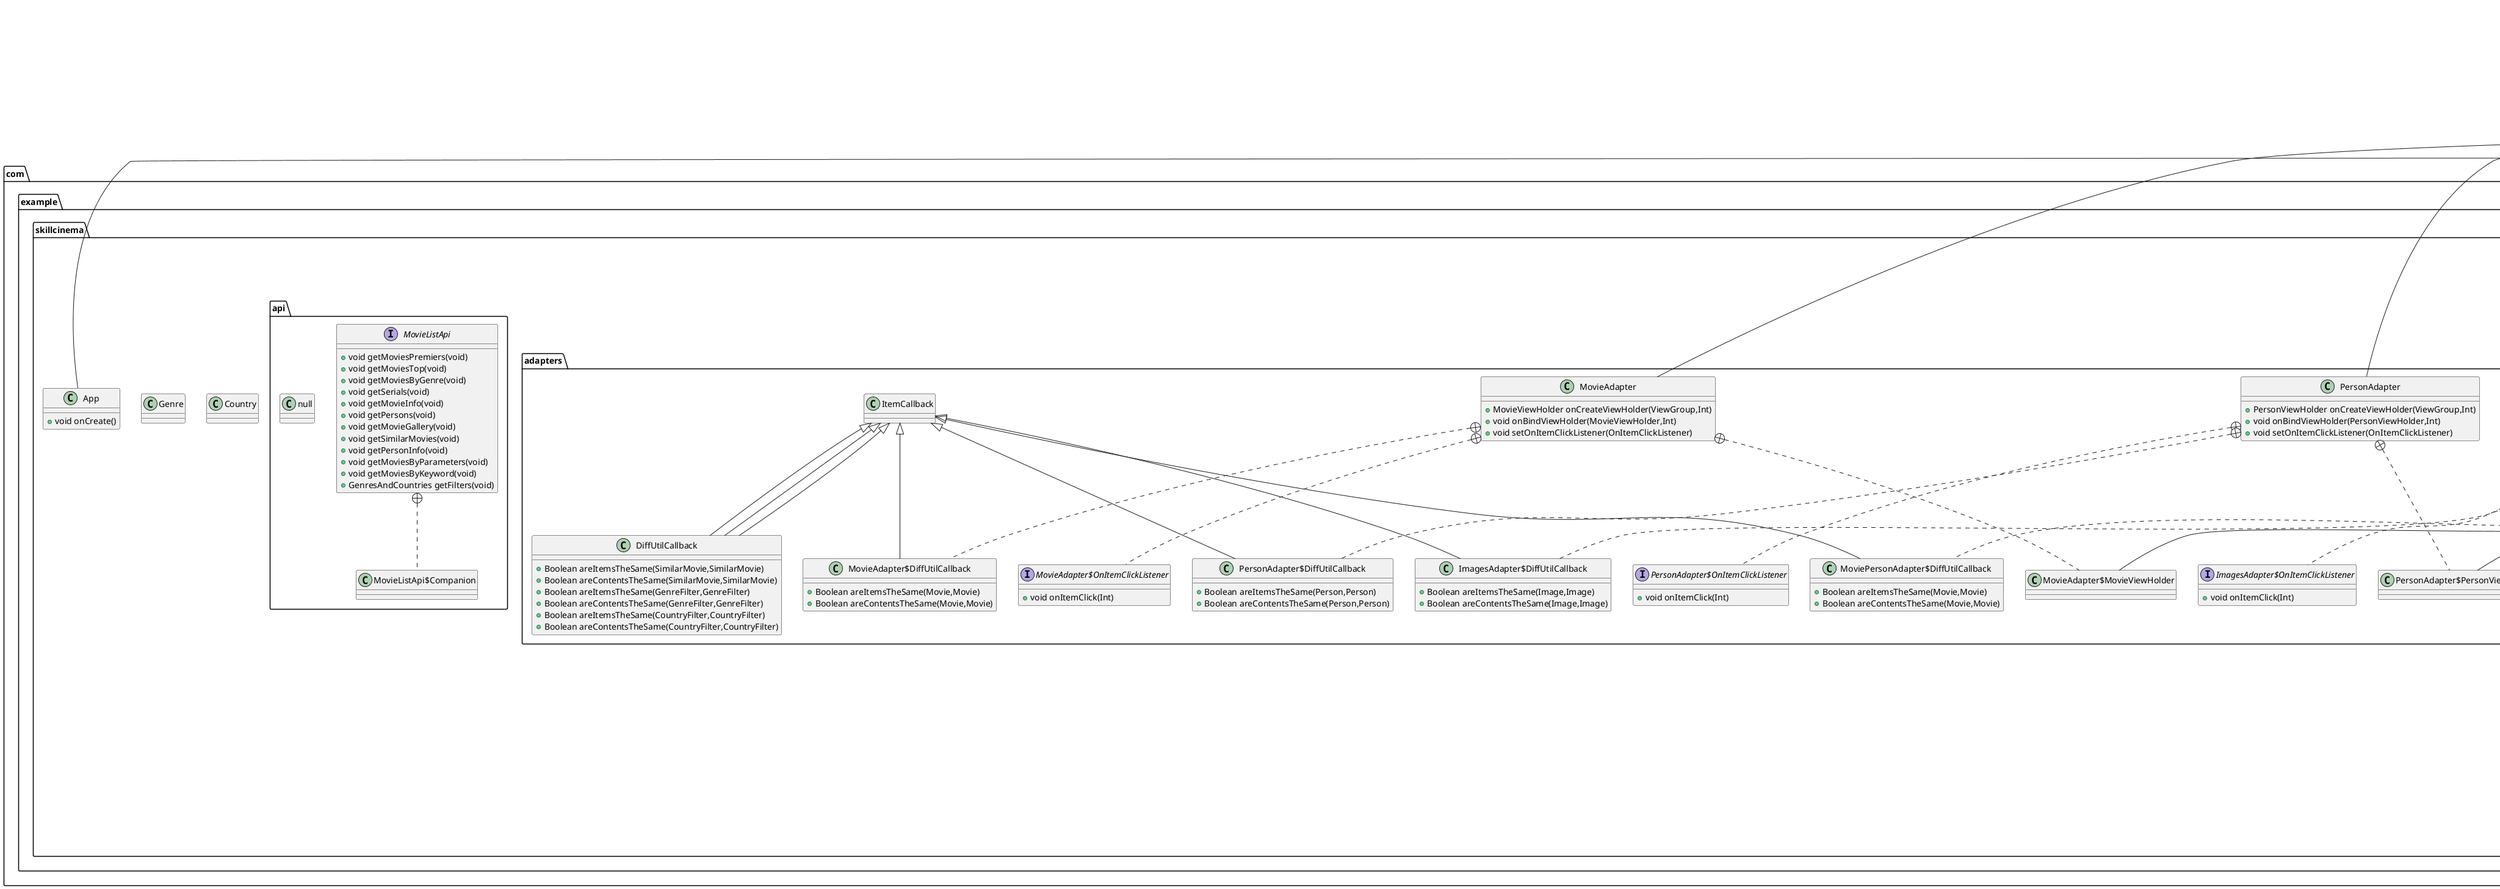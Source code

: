 @startuml
class com.example.skillcinema.data.GenresAndCountries {
}
class com.example.skillcinema.data.CountryFilter {
}
class com.example.skillcinema.data.GenreFilter {
}
class com.example.skillcinema.presentation.searchScreens.ui.main.SearchViewModelFactory {
}
interface com.example.skillcinema.data.entity.CollectionDao {
+ void insertCollection(CollectionDB)
+ List<CollectionDB> getAllCollections()
+ CollectionDB getCollectionById(Long)
}
class com.example.skillcinema.domain.GetMovieListUseCase {
+ List<Movie> getPremiers(Int,String)
+ List<Movie> getPopular(String)
+ List<Movie> getMoviesByGenre(Array<Int>,Array<Int>)
+ List<Movie> getSerials(String)
+ Movie getMovieInfo(Int)
+ List<Person> getPersons(Int)
+ List<Image> getMovieImages(Int,String)
+ List<SimilarMovie> getSimilarMovies(Int)
+ PersonInfo getPersonInfo(Int)
+ List<Movie> getMoviesByParameters(void,Array<Int>,void,Array<Int>,void,String,void,String,void,Int,void,Int,void,Int,void,Int,void)
+ List<Movie> getMoviesByKeyword(String)
+ List<CountryFilter> getCountries()
+ List<GenreFilter> getGenres()
}
class com.example.skillcinema.presentation.homeScreens.ui.ImagesListPage {
+ void onCreate(Bundle?)
+ View? onCreateView(LayoutInflater,ViewGroup?,Bundle?)
+ void onViewCreated(View,Bundle?)
+ void onDestroy()
}
class com.example.skillcinema.data.entity.MovieDB {
}
class com.example.skillcinema.presentation.homeScreens.ui.FilmsView {
+ RecyclerView getRecycler()
+ AppCompatButton getButton()
+ AppCompatButton getShowAllButton()
}

class com.example.skillcinema.Country {
}
class com.example.skillcinema.Genre {
}
class com.example.skillcinema.presentation.homeScreens.ui.HomeViewModelFactory {
}
class com.example.skillcinema.adapters.SimilarMovieAdapter {
}
interface com.example.skillcinema.adapters.OnItemClickListener {
+ void onItemClick(Int)
}
class com.example.skillcinema.adapters.SimilarMovieViewHolder {
}
class com.example.skillcinema.adapters.DiffUtilCallback {
+ Boolean areItemsTheSame(SimilarMovie,SimilarMovie)
+ Boolean areContentsTheSame(SimilarMovie,SimilarMovie)
}
class com.example.skillcinema.App {
+ void onCreate()
}
class com.example.skillcinema.adapters.GenresAdapter {
}
interface com.example.skillcinema.adapters.OnItemClickListener {
+ void onItemClick(String)
}
class com.example.skillcinema.adapters.FiltersViewHolder {
}
class com.example.skillcinema.adapters.DiffUtilCallback {
+ Boolean areItemsTheSame(GenreFilter,GenreFilter)
+ Boolean areContentsTheSame(GenreFilter,GenreFilter)
}
class com.example.skillcinema.presentation.searchScreens.ui.main.SearchYearPicker$Companion {
+ void newInstance()
}
class com.example.skillcinema.presentation.searchScreens.ui.main.SearchYearPicker {
+ void onCreate(Bundle?)
+ View? onCreateView(LayoutInflater,ViewGroup?,Bundle?)
+ void onViewCreated(View,Bundle?)
+ void onDestroy()
- List<Int> generateYears()
}
class com.example.skillcinema.api.MovieListApi$Companion {
}
interface com.example.skillcinema.api.MovieListApi {
+ void getMoviesPremiers(void)
+ void getMoviesTop(void)
+ void getMoviesByGenre(void)
+ void getSerials(void)
+ void getMovieInfo(void)
+ void getPersons(void)
+ void getMovieGallery(void)
+ void getSimilarMovies(void)
+ void getPersonInfo(void)
+ void getMoviesByParameters(void)
+ void getMoviesByKeyword(void)
+ GenresAndCountries getFilters(void)
}
class com.example.skillcinema.api.null {
}
interface com.example.skillcinema.data.entity.MovieDao {
+ void insertMovie(MovieDB)
+ List<MovieDB> getAllMovies()
}
interface com.example.skillcinema.adapters.ImagesAdapter$OnItemClickListener {
+ void onItemClick(Int)
}
class com.example.skillcinema.adapters.ImagesAdapter$ImagesViewHolder {
}
class com.example.skillcinema.adapters.ImagesAdapter$DiffUtilCallback {
+ Boolean areItemsTheSame(Image,Image)
+ Boolean areContentsTheSame(Image,Image)
}
class com.example.skillcinema.adapters.ImagesAdapter {
+ ImagesViewHolder onCreateViewHolder(ViewGroup,Int)
+ void onBindViewHolder(ImagesViewHolder,Int)
+ void setOnItemClickListener(OnItemClickListener)
}
class com.example.skillcinema.data.MovieListRepository {
+ List<Movie> getPremiers(Int,String)
+ List<Movie> getPopular(String)
+ List<Movie> getMoviesByGenre(Array<Int>,Array<Int>)
+ List<Movie> getSerials(String)
+ Movie getMovieInfo(Int)
+ List<Person> getPersons(Int)
+ List<Image> getMovieImages(Int,String)
+ List<SimilarMovie> getSimilarMovies(Int)
+ PersonInfo getPersonInfo(Int)
+ List<Movie> getMoviesByParameters(void,Array<Int>,void,Array<Int>,void,String,void,String,void,Int,void,Int,void,Int,void,Int,void)
+ List<Movie> getMoviesByKeyword(String)
+ List<CountryFilter> getCountries()
+ List<GenreFilter> getGenres()
}
class com.example.skillcinema.presentation.searchScreens.ui.main.SearchViewModel {
+ List<Movie> getMoviesByParameters(Array<Int>,Array<Int>,String,String,Int,Int,Int,Int)
+ void getMoviesByKeyword(String)
+ List<CountryFilter> loadCountries()
+ List<GenreFilter> loadGenres()
}
class com.example.skillcinema.presentation.homeScreens.ui.PersonPageFragment {
+ void onCreate(Bundle?)
+ View onCreateView(LayoutInflater,ViewGroup?,Bundle?)
+ void onViewCreated(View,Bundle?)
}
class com.example.skillcinema.presentation.welcomeScreens.WelcomeActivity {
+ void onCreate(Bundle?)
+ void onPause()
- void addToList(String,Int)
- void postToList()
}
class com.example.skillcinema.data.MovieTop {
}
class com.example.skillcinema.data.CountryTop {
}
class com.example.skillcinema.data.GenreTop {
}
class com.example.skillcinema.data.ImagesTop {
}
class com.example.skillcinema.data.ImageTop {
}
class com.example.skillcinema.data.SimilarMoviesTop {
}
class com.example.skillcinema.data.SimilarMovieTop {
}
class com.example.skillcinema.presentation.homeScreens.HomeActivity {
+ void onCreate(Bundle?)
}
class com.example.skillcinema.presentation.searchScreens.ui.main.SettingsSearchFragment$Companion {
+ void newInstance(String,String)
}
class com.example.skillcinema.presentation.searchScreens.ui.main.SettingsSearchFragment {
+ void onCreate(Bundle?)
+ View? onCreateView(LayoutInflater,ViewGroup?,Bundle?)
+ void onViewCreated(View,Bundle?)
}
class com.example.skillcinema.data.MovieList {
}
class com.example.skillcinema.adapters.CountriesAdapter {
}
interface com.example.skillcinema.adapters.OnItemClickListener {
+ void onItemClick(String)
}
class com.example.skillcinema.adapters.FiltersViewHolder {
}
class com.example.skillcinema.adapters.DiffUtilCallback {
+ Boolean areItemsTheSame(CountryFilter,CountryFilter)
+ Boolean areContentsTheSame(CountryFilter,CountryFilter)
}
class com.example.skillcinema.data.entity.CollectionDB {
}
class com.example.skillcinema.presentation.welcomeScreens.ui.main.LoaderFragment$Companion {
+ void newInstance()
}
class com.example.skillcinema.presentation.welcomeScreens.ui.main.LoaderFragment {
+ void onCreate(Bundle?)
+ View? onCreateView(LayoutInflater,ViewGroup?,Bundle?)
+ void onViewCreated(View,Bundle?)
}
class com.example.skillcinema.presentation.homeScreens.ui.HomeViewModel {
- void loadPremiers()
- void loadPopular()
- void loadActionUSA()
- void loadTop250()
- void loadFranceDrams()
- void loadSerials()
+ Movie loadMovieInfo(Int)
+ void loadPersons(Int)
+ List<Image> loadMovieImg(Int,String)
+ void loadSimilarMovies(Int)
+ PersonInfo loadPersonInfo(Int)
}
class com.example.skillcinema.presentation.homeScreens.ui.FragmentMoviePage$Companion {
+ void newInstance()
}
class com.example.skillcinema.presentation.homeScreens.ui.FragmentMoviePage {
+ void onCreate(Bundle?)
+ View onCreateView(LayoutInflater,ViewGroup?,Bundle?)
+ void onViewCreated(View,Bundle?)
+ void onDestroy()
- String formatMinutesToHoursAndMinutes(Int)
- void onClickButton(Button,String,String,Int)
}
class com.example.skillcinema.presentation.homeScreens.ui.HomeFragment$Companion {
+ void newInstance()
}
class com.example.skillcinema.presentation.homeScreens.ui.HomeFragment {
+ View onCreateView(LayoutInflater,ViewGroup?,Bundle?)
+ void onViewCreated(View,Bundle?)
+ void onDestroy()
- void onClickButton(Button,TextView,String)
+ void showButton()
}
class com.example.skillcinema.data.Movie {
}
class com.example.skillcinema.data.Country {
}
class com.example.skillcinema.data.Genre {
}
class com.example.skillcinema.data.Images {
}
class com.example.skillcinema.data.Image {
}
class com.example.skillcinema.data.SimilarMovies {
}
class com.example.skillcinema.data.SimilarMovie {
}
interface com.example.skillcinema.adapters.PersonAdapter$OnItemClickListener {
+ void onItemClick(Int)
}
class com.example.skillcinema.adapters.PersonAdapter$PersonViewHolder {
}
class com.example.skillcinema.adapters.PersonAdapter$DiffUtilCallback {
+ Boolean areItemsTheSame(Person,Person)
+ Boolean areContentsTheSame(Person,Person)
}
class com.example.skillcinema.adapters.PersonAdapter {
+ PersonViewHolder onCreateViewHolder(ViewGroup,Int)
+ void onBindViewHolder(PersonViewHolder,Int)
+ void setOnItemClickListener(OnItemClickListener)
}
class com.example.skillcinema.presentation.welcomeScreens.ui.main.MainViewModel {
}
class com.example.skillcinema.data.Person {
}
interface com.example.skillcinema.adapters.MovieAdapter$OnItemClickListener {
+ void onItemClick(Int)
}
class com.example.skillcinema.adapters.MovieAdapter$MovieViewHolder {
}
class com.example.skillcinema.adapters.MovieAdapter$DiffUtilCallback {
+ Boolean areItemsTheSame(Movie,Movie)
+ Boolean areContentsTheSame(Movie,Movie)
}
class com.example.skillcinema.adapters.MovieAdapter {
+ MovieViewHolder onCreateViewHolder(ViewGroup,Int)
+ void onBindViewHolder(MovieViewHolder,Int)
+ void setOnItemClickListener(OnItemClickListener)
}
class com.example.skillcinema.data.PersonList {
}
class com.example.skillcinema.domain.GetMoviesDaoUseCase {
+ List<MovieDB> getAllMoviesDao()
+ void insertMoviesDao(MovieDB)
+ void getCollectionByIdDao(Long)
+ List<CollectionDB> getAllCollectionDao()
+ void insertCollectionDao(CollectionDB)
}
class com.example.skillcinema.presentation.searchScreens.SearchActivity {
+ void onCreate(Bundle?)
}
interface com.example.skillcinema.adapters.MoviePersonAdapter$OnItemClickListener {
+ void onItemClick(Int)
}
class com.example.skillcinema.adapters.MoviePersonAdapter$MovieViewHolder {
}
class com.example.skillcinema.adapters.MoviePersonAdapter$DiffUtilCallback {
+ Boolean areItemsTheSame(Movie,Movie)
+ Boolean areContentsTheSame(Movie,Movie)
}
class com.example.skillcinema.adapters.MoviePersonAdapter {
+ MovieViewHolder onCreateViewHolder(ViewGroup,Int)
+ void onBindViewHolder(MovieViewHolder,Int)
+ void setOnItemClickListener(OnItemClickListener)
}
class com.example.skillcinema.presentation.profileScreens.ui.main.ProfileFragment$Companion {
+ void newInstance()
}
class com.example.skillcinema.presentation.profileScreens.ui.main.ProfileFragment {
+ void onCreate(Bundle?)
+ View onCreateView(LayoutInflater,ViewGroup?,Bundle?)
+ void onViewCreated(View,Bundle?)
+ void onDestroy()
}
class com.example.skillcinema.data.PersonInfo {
}
class com.example.skillcinema.data.Film {
}
class com.example.skillcinema.data.Spouse {
}
class com.example.skillcinema.presentation.homeScreens.ui.ListPageFragment$Companion {
+ void newInstance()
}
class com.example.skillcinema.presentation.homeScreens.ui.ListPageFragment {
+ void onCreate(Bundle?)
+ View onCreateView(LayoutInflater,ViewGroup?,Bundle?)
+ void onViewCreated(View,Bundle?)
+ void onDestroy()
}
class com.example.skillcinema.presentation.searchScreens.ui.main.SearchFragment$Companion {
+ void newInstance()
}
class com.example.skillcinema.presentation.searchScreens.ui.main.SearchFragment {
+ void onCreate(Bundle?)
+ View onCreateView(LayoutInflater,ViewGroup?,Bundle?)
+ void onViewCreated(View,Bundle?)
+ void onDestroy()
}
class com.example.skillcinema.presentation.welcomeScreens.ui.main.WelcomeFragment {
+ void onCreate(Bundle?)
+ View onCreateView(LayoutInflater,ViewGroup?,Bundle?)
+ void onViewCreated(View,Bundle?)
+ void onDestroy()
}
class com.example.skillcinema.presentation.profileScreens.ProfileActivity {
+ void onCreate(Bundle?)
}
class com.example.skillcinema.presentation.searchScreens.ui.main.SelectGenreFragment$Companion {
+ void newInstance()
}
class com.example.skillcinema.presentation.searchScreens.ui.main.SelectGenreFragment {
+ void onCreate(Bundle?)
+ View? onCreateView(LayoutInflater,ViewGroup?,Bundle?)
+ void onViewCreated(View,Bundle?)
}
class com.example.skillcinema.presentation.searchScreens.ui.main.SelectCountryFragment$Companion {
+ void newInstance()
}
class com.example.skillcinema.presentation.searchScreens.ui.main.SelectCountryFragment {
+ void onCreate(Bundle?)
+ View? onCreateView(LayoutInflater,ViewGroup?,Bundle?)
+ void onViewCreated(View,Bundle?)
}
class com.example.skillcinema.presentation.homeScreens.ui.PersonMoviesListPageFragment$Companion {
+ void newInstance()
}
class com.example.skillcinema.presentation.homeScreens.ui.PersonMoviesListPageFragment {
+ View onCreateView(LayoutInflater,ViewGroup?,Bundle?)
+ void onViewCreated(View,Bundle?)
+ void onDestroy()
}
class com.example.skillcinema.presentation.profileScreens.ui.main.ProfileViewModel {
+ void insertMovieToDb(MovieDB)
}
class com.example.skillcinema.adapters.YearPickerAdapter {
}
class com.example.skillcinema.adapters.ViewHolder {
+ void bind(Int)
}
abstract class com.example.skillcinema.data.entity.AppDatabase {
+ MovieDao movieDao()
+ CollectionDao collectionDao()
}
class com.example.skillcinema.presentation.welcomeScreens.adapters.ViewPagerAdapter {
}
class com.example.skillcinema.presentation.welcomeScreens.adapters.Pager2ViewHolder {
}


androidx.fragment.app.Fragment <|-- com.example.skillcinema.presentation.homeScreens.ui.ImagesListPage
android.widget.LinearLayout <|-- com.example.skillcinema.presentation.homeScreens.ui.FilmsView
androidx.recyclerview.widget.ListAdapter <|-- com.example.skillcinema.adapters.SimilarMovieAdapter
com.example.skillcinema.adapters.ViewHolder <|-- com.example.skillcinema.adapters.SimilarMovieViewHolder
com.example.skillcinema.adapters.ItemCallback <|-- com.example.skillcinema.adapters.DiffUtilCallback
android.app.Application <|-- com.example.skillcinema.App
com.example.skillcinema.adapters.ViewHolder <|-- com.example.skillcinema.adapters.FiltersViewHolder
com.example.skillcinema.adapters.ItemCallback <|-- com.example.skillcinema.adapters.DiffUtilCallback
com.example.skillcinema.presentation.searchScreens.ui.main.SearchYearPicker +.. com.example.skillcinema.presentation.searchScreens.ui.main.SearchYearPicker$Companion
androidx.fragment.app.Fragment <|-- com.example.skillcinema.presentation.searchScreens.ui.main.SearchYearPicker
com.example.skillcinema.api.MovieListApi +.. com.example.skillcinema.api.MovieListApi$Companion
com.example.skillcinema.adapters.ImagesAdapter +.. com.example.skillcinema.adapters.ImagesAdapter$OnItemClickListener
com.example.skillcinema.adapters.ImagesAdapter +.. com.example.skillcinema.adapters.ImagesAdapter$ImagesViewHolder
com.example.skillcinema.adapters.ViewHolder <|-- com.example.skillcinema.adapters.ImagesAdapter$ImagesViewHolder
com.example.skillcinema.adapters.ImagesAdapter +.. com.example.skillcinema.adapters.ImagesAdapter$DiffUtilCallback
com.example.skillcinema.adapters.ItemCallback <|-- com.example.skillcinema.adapters.ImagesAdapter$DiffUtilCallback
androidx.recyclerview.widget.ListAdapter <|-- com.example.skillcinema.adapters.ImagesAdapter
androidx.lifecycle.ViewModel <|-- com.example.skillcinema.presentation.searchScreens.ui.main.SearchViewModel
androidx.fragment.app.Fragment <|-- com.example.skillcinema.presentation.homeScreens.ui.PersonPageFragment
androidx.appcompat.app.AppCompatActivity <|-- com.example.skillcinema.presentation.welcomeScreens.WelcomeActivity
androidx.appcompat.app.AppCompatActivity <|-- com.example.skillcinema.presentation.homeScreens.HomeActivity
com.example.skillcinema.presentation.searchScreens.ui.main.SettingsSearchFragment +.. com.example.skillcinema.presentation.searchScreens.ui.main.SettingsSearchFragment$Companion
androidx.fragment.app.Fragment <|-- com.example.skillcinema.presentation.searchScreens.ui.main.SettingsSearchFragment
com.example.skillcinema.adapters.ViewHolder <|-- com.example.skillcinema.adapters.FiltersViewHolder
com.example.skillcinema.adapters.ItemCallback <|-- com.example.skillcinema.adapters.DiffUtilCallback
com.example.skillcinema.presentation.welcomeScreens.ui.main.LoaderFragment +.. com.example.skillcinema.presentation.welcomeScreens.ui.main.LoaderFragment$Companion
androidx.fragment.app.Fragment <|-- com.example.skillcinema.presentation.welcomeScreens.ui.main.LoaderFragment
androidx.lifecycle.ViewModel <|-- com.example.skillcinema.presentation.homeScreens.ui.HomeViewModel
com.example.skillcinema.presentation.homeScreens.ui.FragmentMoviePage +.. com.example.skillcinema.presentation.homeScreens.ui.FragmentMoviePage$Companion
androidx.fragment.app.Fragment <|-- com.example.skillcinema.presentation.homeScreens.ui.FragmentMoviePage
com.example.skillcinema.presentation.homeScreens.ui.HomeFragment +.. com.example.skillcinema.presentation.homeScreens.ui.HomeFragment$Companion
androidx.fragment.app.Fragment <|-- com.example.skillcinema.presentation.homeScreens.ui.HomeFragment
com.example.skillcinema.adapters.PersonAdapter +.. com.example.skillcinema.adapters.PersonAdapter$OnItemClickListener
com.example.skillcinema.adapters.PersonAdapter +.. com.example.skillcinema.adapters.PersonAdapter$PersonViewHolder
com.example.skillcinema.adapters.ViewHolder <|-- com.example.skillcinema.adapters.PersonAdapter$PersonViewHolder
com.example.skillcinema.adapters.PersonAdapter +.. com.example.skillcinema.adapters.PersonAdapter$DiffUtilCallback
com.example.skillcinema.adapters.ItemCallback <|-- com.example.skillcinema.adapters.PersonAdapter$DiffUtilCallback
androidx.recyclerview.widget.ListAdapter <|-- com.example.skillcinema.adapters.PersonAdapter
androidx.lifecycle.ViewModel <|-- com.example.skillcinema.presentation.welcomeScreens.ui.main.MainViewModel
com.example.skillcinema.adapters.MovieAdapter +.. com.example.skillcinema.adapters.MovieAdapter$OnItemClickListener
com.example.skillcinema.adapters.MovieAdapter +.. com.example.skillcinema.adapters.MovieAdapter$MovieViewHolder
com.example.skillcinema.adapters.ViewHolder <|-- com.example.skillcinema.adapters.MovieAdapter$MovieViewHolder
com.example.skillcinema.adapters.MovieAdapter +.. com.example.skillcinema.adapters.MovieAdapter$DiffUtilCallback
com.example.skillcinema.adapters.ItemCallback <|-- com.example.skillcinema.adapters.MovieAdapter$DiffUtilCallback
androidx.recyclerview.widget.ListAdapter <|-- com.example.skillcinema.adapters.MovieAdapter
androidx.appcompat.app.AppCompatActivity <|-- com.example.skillcinema.presentation.searchScreens.SearchActivity
com.example.skillcinema.adapters.MoviePersonAdapter +.. com.example.skillcinema.adapters.MoviePersonAdapter$OnItemClickListener
com.example.skillcinema.adapters.MoviePersonAdapter +.. com.example.skillcinema.adapters.MoviePersonAdapter$MovieViewHolder
com.example.skillcinema.adapters.ViewHolder <|-- com.example.skillcinema.adapters.MoviePersonAdapter$MovieViewHolder
com.example.skillcinema.adapters.MoviePersonAdapter +.. com.example.skillcinema.adapters.MoviePersonAdapter$DiffUtilCallback
com.example.skillcinema.adapters.ItemCallback <|-- com.example.skillcinema.adapters.MoviePersonAdapter$DiffUtilCallback
androidx.recyclerview.widget.ListAdapter <|-- com.example.skillcinema.adapters.MoviePersonAdapter
com.example.skillcinema.presentation.profileScreens.ui.main.ProfileFragment +.. com.example.skillcinema.presentation.profileScreens.ui.main.ProfileFragment$Companion
androidx.fragment.app.Fragment <|-- com.example.skillcinema.presentation.profileScreens.ui.main.ProfileFragment
com.example.skillcinema.presentation.homeScreens.ui.ListPageFragment +.. com.example.skillcinema.presentation.homeScreens.ui.ListPageFragment$Companion
androidx.fragment.app.Fragment <|-- com.example.skillcinema.presentation.homeScreens.ui.ListPageFragment
com.example.skillcinema.presentation.searchScreens.ui.main.SearchFragment +.. com.example.skillcinema.presentation.searchScreens.ui.main.SearchFragment$Companion
androidx.fragment.app.Fragment <|-- com.example.skillcinema.presentation.searchScreens.ui.main.SearchFragment
androidx.fragment.app.Fragment <|-- com.example.skillcinema.presentation.welcomeScreens.ui.main.WelcomeFragment
androidx.appcompat.app.AppCompatActivity <|-- com.example.skillcinema.presentation.profileScreens.ProfileActivity
com.example.skillcinema.presentation.searchScreens.ui.main.SelectGenreFragment +.. com.example.skillcinema.presentation.searchScreens.ui.main.SelectGenreFragment$Companion
androidx.fragment.app.Fragment <|-- com.example.skillcinema.presentation.searchScreens.ui.main.SelectGenreFragment
com.example.skillcinema.presentation.searchScreens.ui.main.SelectCountryFragment +.. com.example.skillcinema.presentation.searchScreens.ui.main.SelectCountryFragment$Companion
androidx.fragment.app.Fragment <|-- com.example.skillcinema.presentation.searchScreens.ui.main.SelectCountryFragment
com.example.skillcinema.presentation.homeScreens.ui.PersonMoviesListPageFragment +.. com.example.skillcinema.presentation.homeScreens.ui.PersonMoviesListPageFragment$Companion
androidx.fragment.app.Fragment <|-- com.example.skillcinema.presentation.homeScreens.ui.PersonMoviesListPageFragment
androidx.lifecycle.ViewModel <|-- com.example.skillcinema.presentation.profileScreens.ui.main.ProfileViewModel
com.example.skillcinema.adapters.ViewHolder <|-- com.example.skillcinema.adapters.ViewHolder
androidx.room.RoomDatabase <|-- com.example.skillcinema.data.entity.AppDatabase
@enduml